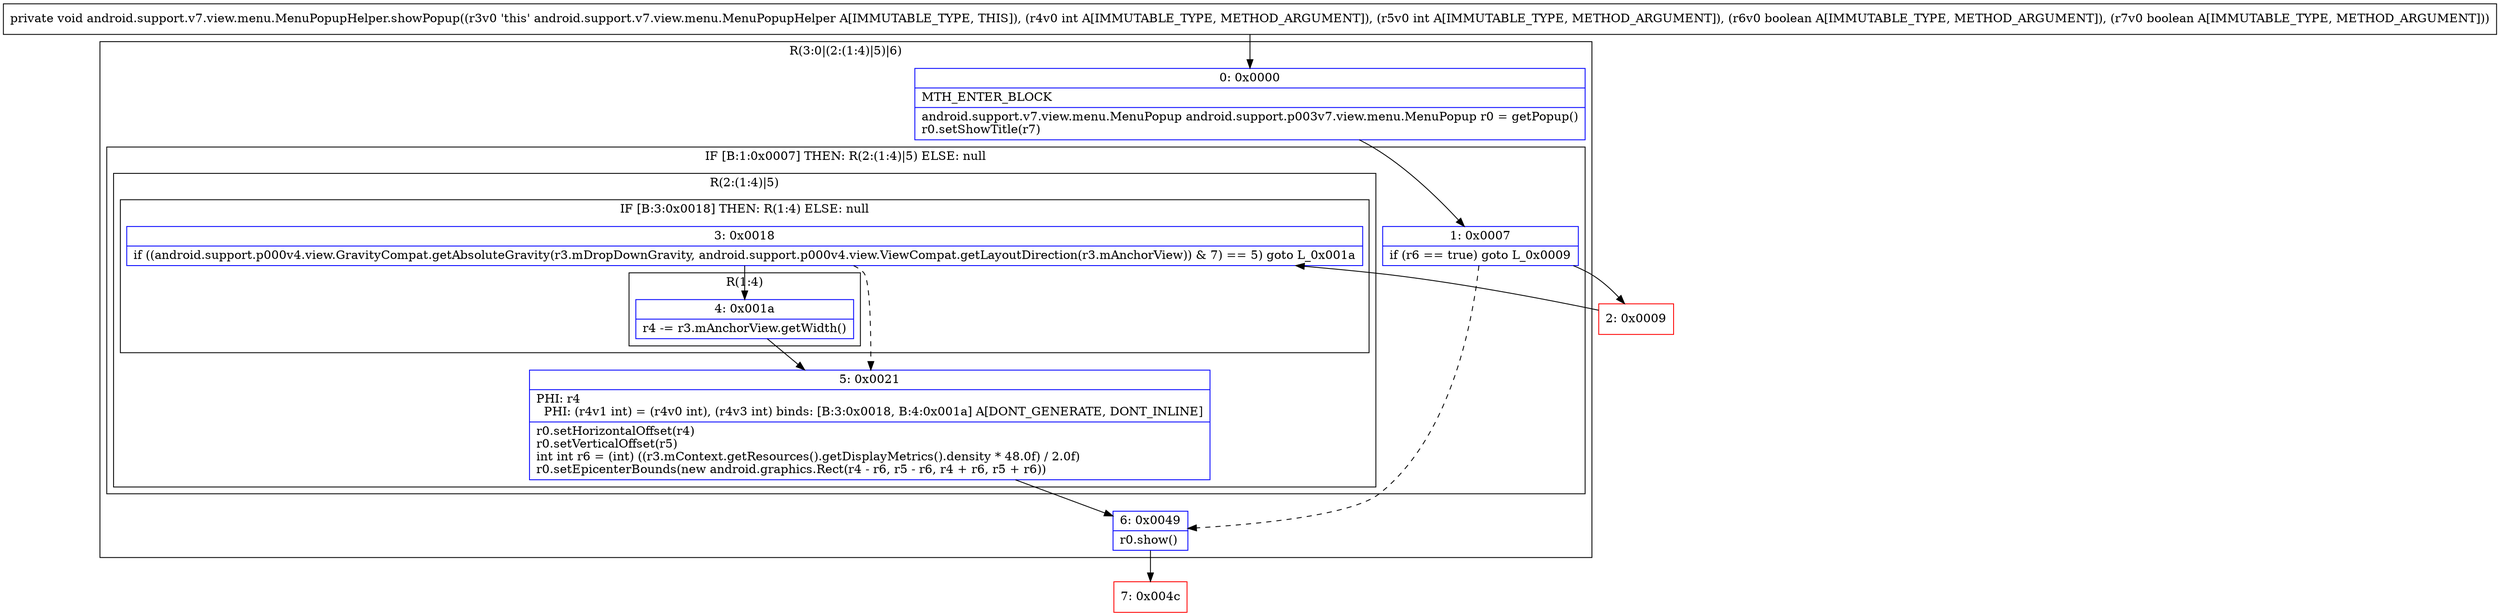 digraph "CFG forandroid.support.v7.view.menu.MenuPopupHelper.showPopup(IIZZ)V" {
subgraph cluster_Region_2044230433 {
label = "R(3:0|(2:(1:4)|5)|6)";
node [shape=record,color=blue];
Node_0 [shape=record,label="{0\:\ 0x0000|MTH_ENTER_BLOCK\l|android.support.v7.view.menu.MenuPopup android.support.p003v7.view.menu.MenuPopup r0 = getPopup()\lr0.setShowTitle(r7)\l}"];
subgraph cluster_IfRegion_737797485 {
label = "IF [B:1:0x0007] THEN: R(2:(1:4)|5) ELSE: null";
node [shape=record,color=blue];
Node_1 [shape=record,label="{1\:\ 0x0007|if (r6 == true) goto L_0x0009\l}"];
subgraph cluster_Region_1872994653 {
label = "R(2:(1:4)|5)";
node [shape=record,color=blue];
subgraph cluster_IfRegion_336897485 {
label = "IF [B:3:0x0018] THEN: R(1:4) ELSE: null";
node [shape=record,color=blue];
Node_3 [shape=record,label="{3\:\ 0x0018|if ((android.support.p000v4.view.GravityCompat.getAbsoluteGravity(r3.mDropDownGravity, android.support.p000v4.view.ViewCompat.getLayoutDirection(r3.mAnchorView)) & 7) == 5) goto L_0x001a\l}"];
subgraph cluster_Region_1317023496 {
label = "R(1:4)";
node [shape=record,color=blue];
Node_4 [shape=record,label="{4\:\ 0x001a|r4 \-= r3.mAnchorView.getWidth()\l}"];
}
}
Node_5 [shape=record,label="{5\:\ 0x0021|PHI: r4 \l  PHI: (r4v1 int) = (r4v0 int), (r4v3 int) binds: [B:3:0x0018, B:4:0x001a] A[DONT_GENERATE, DONT_INLINE]\l|r0.setHorizontalOffset(r4)\lr0.setVerticalOffset(r5)\lint int r6 = (int) ((r3.mContext.getResources().getDisplayMetrics().density * 48.0f) \/ 2.0f)\lr0.setEpicenterBounds(new android.graphics.Rect(r4 \- r6, r5 \- r6, r4 + r6, r5 + r6))\l}"];
}
}
Node_6 [shape=record,label="{6\:\ 0x0049|r0.show()\l}"];
}
Node_2 [shape=record,color=red,label="{2\:\ 0x0009}"];
Node_7 [shape=record,color=red,label="{7\:\ 0x004c}"];
MethodNode[shape=record,label="{private void android.support.v7.view.menu.MenuPopupHelper.showPopup((r3v0 'this' android.support.v7.view.menu.MenuPopupHelper A[IMMUTABLE_TYPE, THIS]), (r4v0 int A[IMMUTABLE_TYPE, METHOD_ARGUMENT]), (r5v0 int A[IMMUTABLE_TYPE, METHOD_ARGUMENT]), (r6v0 boolean A[IMMUTABLE_TYPE, METHOD_ARGUMENT]), (r7v0 boolean A[IMMUTABLE_TYPE, METHOD_ARGUMENT])) }"];
MethodNode -> Node_0;
Node_0 -> Node_1;
Node_1 -> Node_2;
Node_1 -> Node_6[style=dashed];
Node_3 -> Node_4;
Node_3 -> Node_5[style=dashed];
Node_4 -> Node_5;
Node_5 -> Node_6;
Node_6 -> Node_7;
Node_2 -> Node_3;
}

